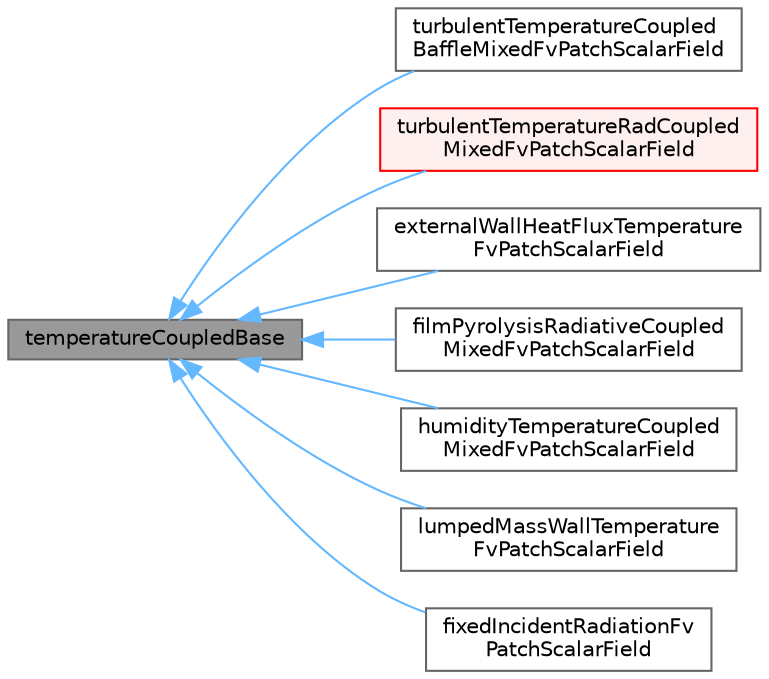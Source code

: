 digraph "temperatureCoupledBase"
{
 // LATEX_PDF_SIZE
  bgcolor="transparent";
  edge [fontname=Helvetica,fontsize=10,labelfontname=Helvetica,labelfontsize=10];
  node [fontname=Helvetica,fontsize=10,shape=box,height=0.2,width=0.4];
  rankdir="LR";
  Node1 [id="Node000001",label="temperatureCoupledBase",height=0.2,width=0.4,color="gray40", fillcolor="grey60", style="filled", fontcolor="black",tooltip="Common functions used in temperature coupled boundaries."];
  Node1 -> Node2 [id="edge1_Node000001_Node000002",dir="back",color="steelblue1",style="solid",tooltip=" "];
  Node2 [id="Node000002",label="turbulentTemperatureCoupled\lBaffleMixedFvPatchScalarField",height=0.2,width=0.4,color="gray40", fillcolor="white", style="filled",URL="$classFoam_1_1compressible_1_1turbulentTemperatureCoupledBaffleMixedFvPatchScalarField.html",tooltip="Mixed boundary condition for temperature, to be used for heat-transfer on back-to-back baffles...."];
  Node1 -> Node3 [id="edge2_Node000001_Node000003",dir="back",color="steelblue1",style="solid",tooltip=" "];
  Node3 [id="Node000003",label="turbulentTemperatureRadCoupled\lMixedFvPatchScalarField",height=0.2,width=0.4,color="red", fillcolor="#FFF0F0", style="filled",URL="$classFoam_1_1compressible_1_1turbulentTemperatureRadCoupledMixedFvPatchScalarField.html",tooltip="Mixed boundary condition for temperature and radiation heat transfer, suitable for multiregion cases...."];
  Node1 -> Node5 [id="edge3_Node000001_Node000005",dir="back",color="steelblue1",style="solid",tooltip=" "];
  Node5 [id="Node000005",label="externalWallHeatFluxTemperature\lFvPatchScalarField",height=0.2,width=0.4,color="gray40", fillcolor="white", style="filled",URL="$classFoam_1_1externalWallHeatFluxTemperatureFvPatchScalarField.html",tooltip="This boundary condition applies a heat flux condition to temperature on an external wall in one of th..."];
  Node1 -> Node6 [id="edge4_Node000001_Node000006",dir="back",color="steelblue1",style="solid",tooltip=" "];
  Node6 [id="Node000006",label="filmPyrolysisRadiativeCoupled\lMixedFvPatchScalarField",height=0.2,width=0.4,color="gray40", fillcolor="white", style="filled",URL="$classFoam_1_1filmPyrolysisRadiativeCoupledMixedFvPatchScalarField.html",tooltip="Mixed boundary condition for temperature, to be used in the flow and pyrolysis regions when a film re..."];
  Node1 -> Node7 [id="edge5_Node000001_Node000007",dir="back",color="steelblue1",style="solid",tooltip=" "];
  Node7 [id="Node000007",label="humidityTemperatureCoupled\lMixedFvPatchScalarField",height=0.2,width=0.4,color="gray40", fillcolor="white", style="filled",URL="$classFoam_1_1humidityTemperatureCoupledMixedFvPatchScalarField.html",tooltip=" "];
  Node1 -> Node8 [id="edge6_Node000001_Node000008",dir="back",color="steelblue1",style="solid",tooltip=" "];
  Node8 [id="Node000008",label="lumpedMassWallTemperature\lFvPatchScalarField",height=0.2,width=0.4,color="gray40", fillcolor="white", style="filled",URL="$classFoam_1_1lumpedMassWallTemperatureFvPatchScalarField.html",tooltip="Employs a lumped mass model for temperature."];
  Node1 -> Node9 [id="edge7_Node000001_Node000009",dir="back",color="steelblue1",style="solid",tooltip=" "];
  Node9 [id="Node000009",label="fixedIncidentRadiationFv\lPatchScalarField",height=0.2,width=0.4,color="gray40", fillcolor="white", style="filled",URL="$classFoam_1_1radiation_1_1fixedIncidentRadiationFvPatchScalarField.html",tooltip="Boundary condition for thermal coupling for solid regions. Used to emulate a fixed incident radiative..."];
}
